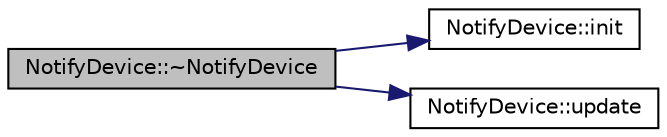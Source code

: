 digraph "NotifyDevice::~NotifyDevice"
{
 // INTERACTIVE_SVG=YES
  edge [fontname="Helvetica",fontsize="10",labelfontname="Helvetica",labelfontsize="10"];
  node [fontname="Helvetica",fontsize="10",shape=record];
  rankdir="LR";
  Node1 [label="NotifyDevice::~NotifyDevice",height=0.2,width=0.4,color="black", fillcolor="grey75", style="filled", fontcolor="black"];
  Node1 -> Node2 [color="midnightblue",fontsize="10",style="solid",fontname="Helvetica"];
  Node2 [label="NotifyDevice::init",height=0.2,width=0.4,color="black", fillcolor="white", style="filled",URL="$classNotifyDevice.html#a72d8e9180fc50f98874ee4d5e11ead0b"];
  Node1 -> Node3 [color="midnightblue",fontsize="10",style="solid",fontname="Helvetica"];
  Node3 [label="NotifyDevice::update",height=0.2,width=0.4,color="black", fillcolor="white", style="filled",URL="$classNotifyDevice.html#aff1aa508c273feabcf70db8f970c93b7"];
}
